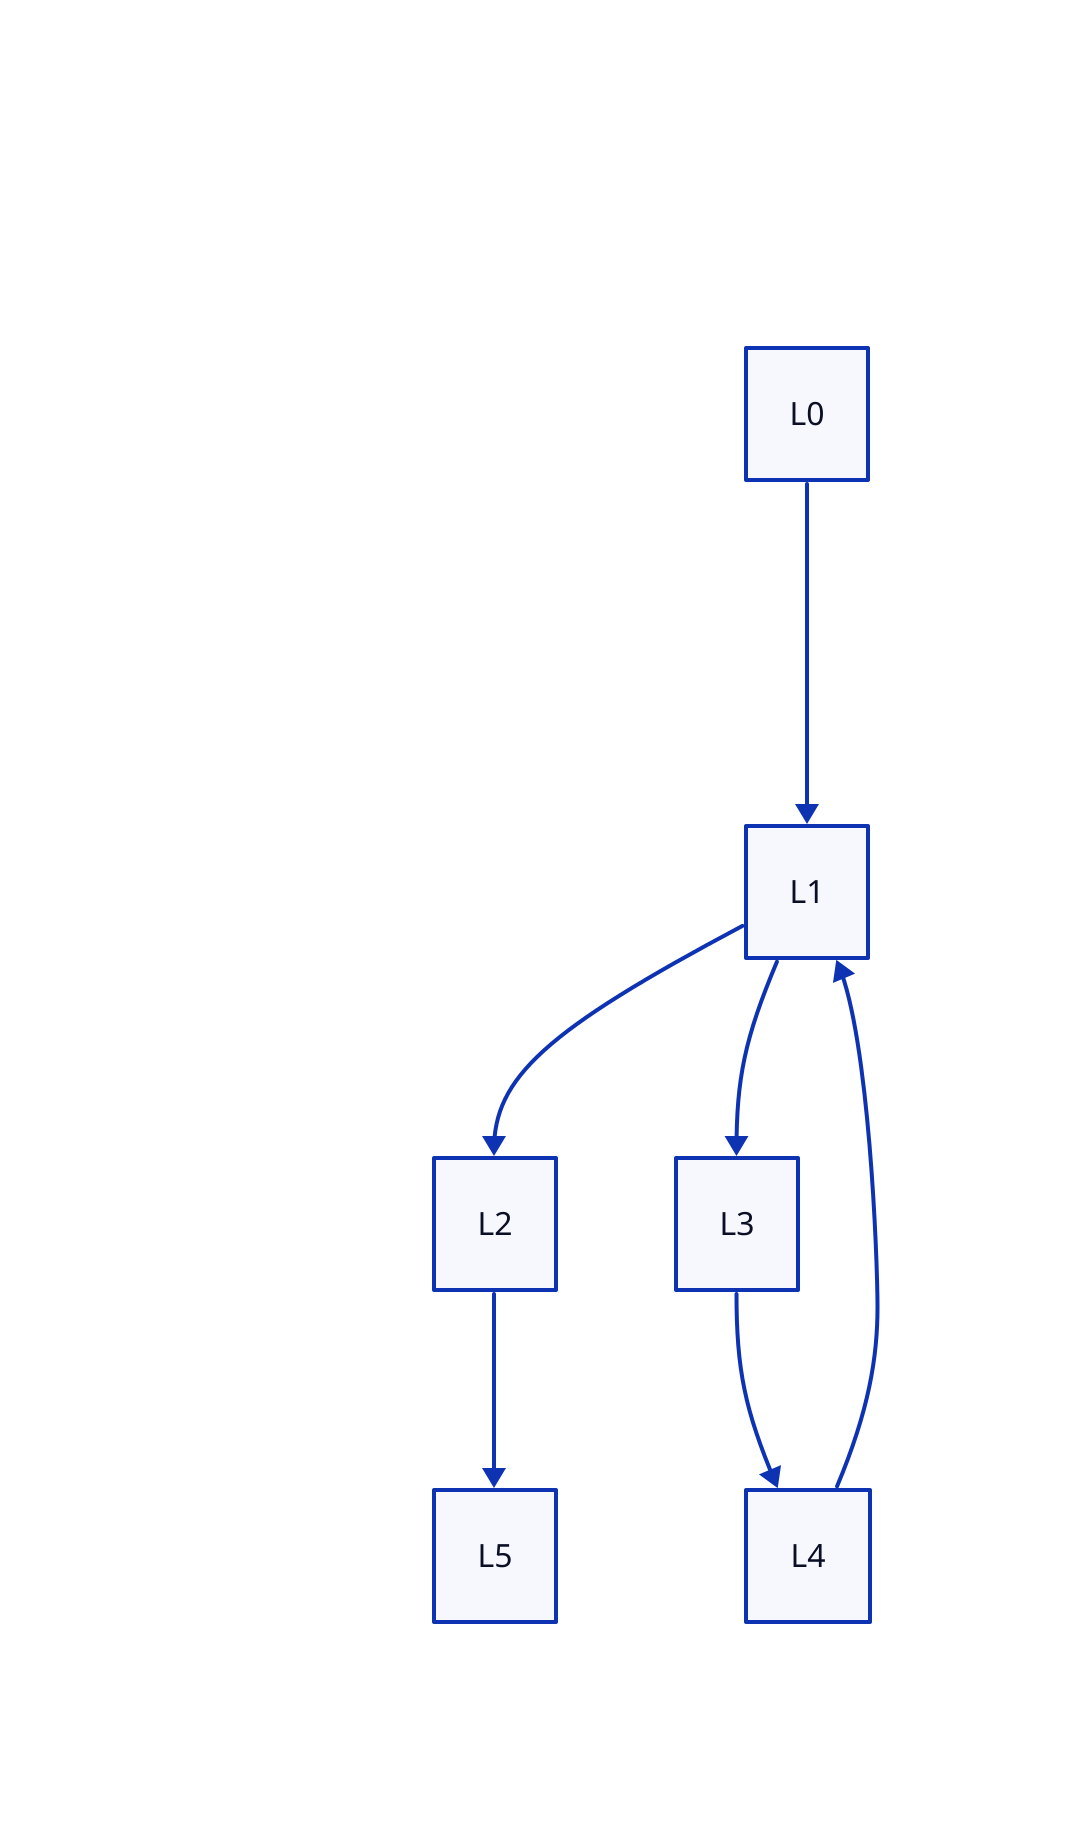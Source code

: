 explanation: |md
    
  Code:

  ```
  L0: int x = 1
  L1: if (x > 0) goto L3
  L2: goto L5
  L3: x = x - 1
  L4: goto L1
  L5: print(x)
  end
  ```
|

L0 -> L1

L1 -> L2
L1 -> L3

L2 -> L5

L3 -> L4

L4 -> L1

# Contents

# L1: {
#   "int i = 1"
# }

# L2: {
#   "if (x > 0) goto L4"
# }

# L3: {
#   "int i = 1"
# }

# L4: {
#   "int i = 1"
# }

# L5: {
#   "int i = 1"
# }

# L6: {
#   "int i = 1"
# }
